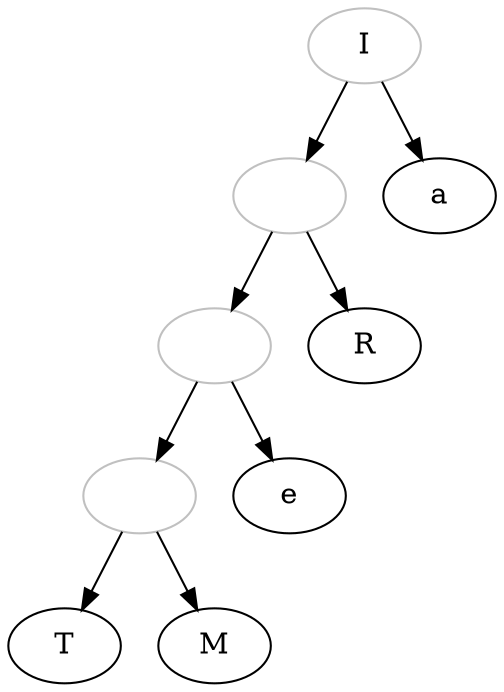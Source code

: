 digraph {

I[color="grey"]
1[label="", color="grey"]
2[label="", color="grey"]
3[label="", color="grey"]

I->1;
1->2;
2->3;
3->T;
3->M;
2->e;
1->R;
I->a;

}
